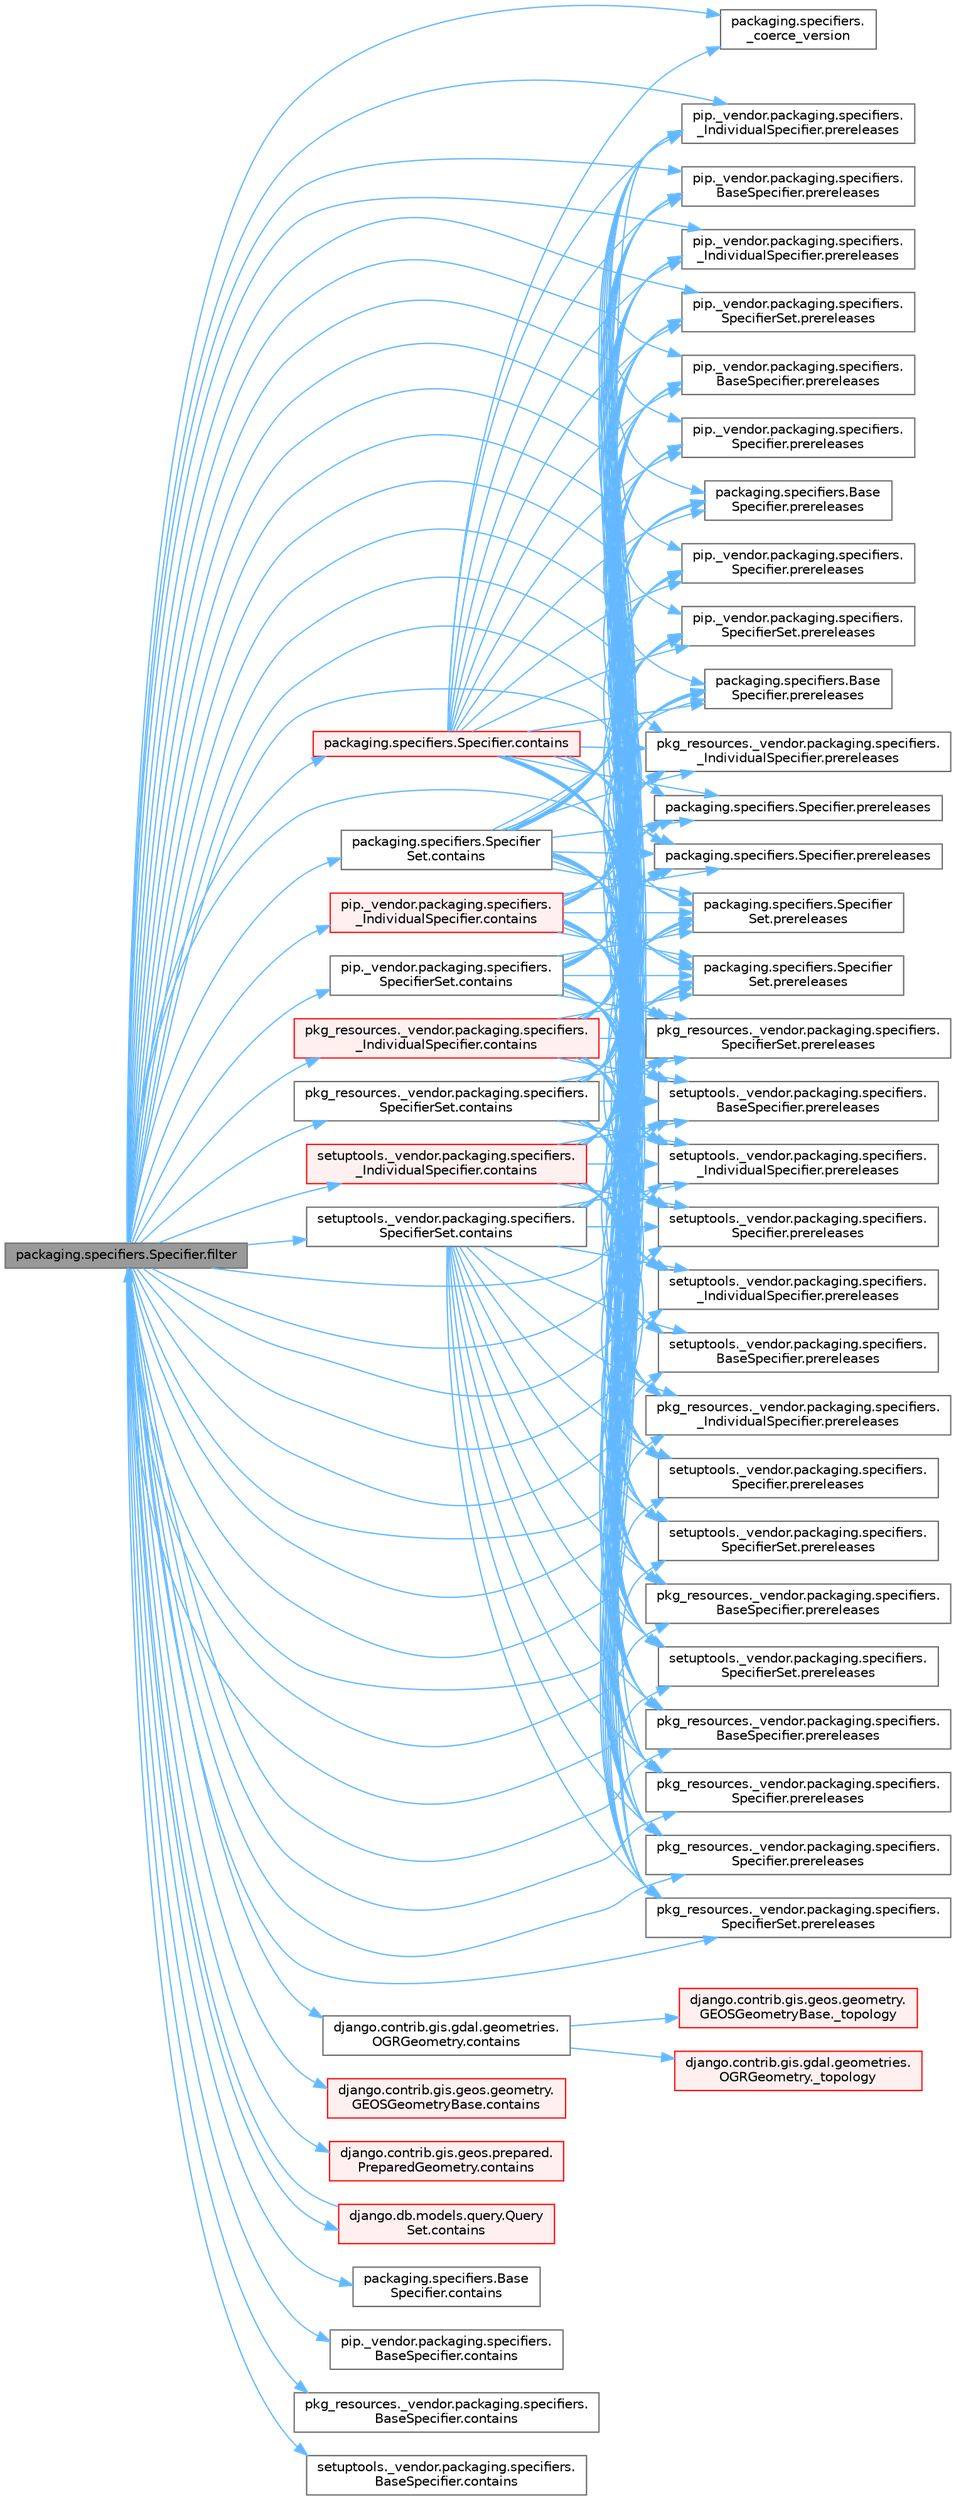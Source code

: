 digraph "packaging.specifiers.Specifier.filter"
{
 // LATEX_PDF_SIZE
  bgcolor="transparent";
  edge [fontname=Helvetica,fontsize=10,labelfontname=Helvetica,labelfontsize=10];
  node [fontname=Helvetica,fontsize=10,shape=box,height=0.2,width=0.4];
  rankdir="LR";
  Node1 [id="Node000001",label="packaging.specifiers.Specifier.filter",height=0.2,width=0.4,color="gray40", fillcolor="grey60", style="filled", fontcolor="black",tooltip=" "];
  Node1 -> Node2 [id="edge1_Node000001_Node000002",color="steelblue1",style="solid",tooltip=" "];
  Node2 [id="Node000002",label="packaging.specifiers.\l_coerce_version",height=0.2,width=0.4,color="grey40", fillcolor="white", style="filled",URL="$namespacepackaging_1_1specifiers.html#a075a73fc9deabd0af51612073a3a44bf",tooltip=" "];
  Node1 -> Node3 [id="edge2_Node000001_Node000003",color="steelblue1",style="solid",tooltip=" "];
  Node3 [id="Node000003",label="django.contrib.gis.gdal.geometries.\lOGRGeometry.contains",height=0.2,width=0.4,color="grey40", fillcolor="white", style="filled",URL="$classdjango_1_1contrib_1_1gis_1_1gdal_1_1geometries_1_1_o_g_r_geometry.html#ac4763e72bc3be798ebe272edf5a2111b",tooltip=" "];
  Node3 -> Node4 [id="edge3_Node000003_Node000004",color="steelblue1",style="solid",tooltip=" "];
  Node4 [id="Node000004",label="django.contrib.gis.gdal.geometries.\lOGRGeometry._topology",height=0.2,width=0.4,color="red", fillcolor="#FFF0F0", style="filled",URL="$classdjango_1_1contrib_1_1gis_1_1gdal_1_1geometries_1_1_o_g_r_geometry.html#a73b65e92515e0cca020cca3dac2ad833",tooltip=" "];
  Node3 -> Node8 [id="edge4_Node000003_Node000008",color="steelblue1",style="solid",tooltip=" "];
  Node8 [id="Node000008",label="django.contrib.gis.geos.geometry.\lGEOSGeometryBase._topology",height=0.2,width=0.4,color="red", fillcolor="#FFF0F0", style="filled",URL="$classdjango_1_1contrib_1_1gis_1_1geos_1_1geometry_1_1_g_e_o_s_geometry_base.html#a57f10e6abc75e8c1a9b857a57c4cca2e",tooltip=" "];
  Node1 -> Node46 [id="edge5_Node000001_Node000046",color="steelblue1",style="solid",tooltip=" "];
  Node46 [id="Node000046",label="django.contrib.gis.geos.geometry.\lGEOSGeometryBase.contains",height=0.2,width=0.4,color="red", fillcolor="#FFF0F0", style="filled",URL="$classdjango_1_1contrib_1_1gis_1_1geos_1_1geometry_1_1_g_e_o_s_geometry_base.html#aa48e06e3c91d6a3a79f41bed318f5e43",tooltip=" "];
  Node1 -> Node47 [id="edge6_Node000001_Node000047",color="steelblue1",style="solid",tooltip=" "];
  Node47 [id="Node000047",label="django.contrib.gis.geos.prepared.\lPreparedGeometry.contains",height=0.2,width=0.4,color="red", fillcolor="#FFF0F0", style="filled",URL="$classdjango_1_1contrib_1_1gis_1_1geos_1_1prepared_1_1_prepared_geometry.html#ad52b1f28039e181521f25d338fa79be9",tooltip=" "];
  Node1 -> Node48 [id="edge7_Node000001_Node000048",color="steelblue1",style="solid",tooltip=" "];
  Node48 [id="Node000048",label="django.db.models.query.Query\lSet.contains",height=0.2,width=0.4,color="red", fillcolor="#FFF0F0", style="filled",URL="$classdjango_1_1db_1_1models_1_1query_1_1_query_set.html#a242e569a4bce6723adc3e71fdc69b70f",tooltip=" "];
  Node48 -> Node1 [id="edge8_Node000048_Node000001",color="steelblue1",style="solid",tooltip=" "];
  Node1 -> Node111 [id="edge9_Node000001_Node000111",color="steelblue1",style="solid",tooltip=" "];
  Node111 [id="Node000111",label="packaging.specifiers.Base\lSpecifier.contains",height=0.2,width=0.4,color="grey40", fillcolor="white", style="filled",URL="$classpackaging_1_1specifiers_1_1_base_specifier.html#a25e4441395aaa5f2bd19da46590dddc0",tooltip=" "];
  Node1 -> Node112 [id="edge10_Node000001_Node000112",color="steelblue1",style="solid",tooltip=" "];
  Node112 [id="Node000112",label="packaging.specifiers.Specifier.contains",height=0.2,width=0.4,color="red", fillcolor="#FFF0F0", style="filled",URL="$classpackaging_1_1specifiers_1_1_specifier.html#a782f94ca4b4d15bd461fd4c7a1c64ea1",tooltip=" "];
  Node112 -> Node2 [id="edge11_Node000112_Node000002",color="steelblue1",style="solid",tooltip=" "];
  Node112 -> Node72 [id="edge12_Node000112_Node000072",color="steelblue1",style="solid",tooltip=" "];
  Node72 [id="Node000072",label="packaging.specifiers.Base\lSpecifier.prereleases",height=0.2,width=0.4,color="grey40", fillcolor="white", style="filled",URL="$classpackaging_1_1specifiers_1_1_base_specifier.html#a2bb17657c78b772dd642c2903b606dc6",tooltip=" "];
  Node112 -> Node73 [id="edge13_Node000112_Node000073",color="steelblue1",style="solid",tooltip=" "];
  Node73 [id="Node000073",label="packaging.specifiers.Base\lSpecifier.prereleases",height=0.2,width=0.4,color="grey40", fillcolor="white", style="filled",URL="$classpackaging_1_1specifiers_1_1_base_specifier.html#a5f79050efb7bf02ec4bfdb9dfb2f28df",tooltip=" "];
  Node112 -> Node74 [id="edge14_Node000112_Node000074",color="steelblue1",style="solid",tooltip=" "];
  Node74 [id="Node000074",label="packaging.specifiers.Specifier.prereleases",height=0.2,width=0.4,color="grey40", fillcolor="white", style="filled",URL="$classpackaging_1_1specifiers_1_1_specifier.html#a625cd26db4cb3b3e1f96fa670caddc58",tooltip=" "];
  Node112 -> Node75 [id="edge15_Node000112_Node000075",color="steelblue1",style="solid",tooltip=" "];
  Node75 [id="Node000075",label="packaging.specifiers.Specifier.prereleases",height=0.2,width=0.4,color="grey40", fillcolor="white", style="filled",URL="$classpackaging_1_1specifiers_1_1_specifier.html#a73ba2e394b037fff470b7d1470873cf0",tooltip=" "];
  Node112 -> Node76 [id="edge16_Node000112_Node000076",color="steelblue1",style="solid",tooltip=" "];
  Node76 [id="Node000076",label="packaging.specifiers.Specifier\lSet.prereleases",height=0.2,width=0.4,color="grey40", fillcolor="white", style="filled",URL="$classpackaging_1_1specifiers_1_1_specifier_set.html#aa366286e4e8844cbb8736a5689df4a6e",tooltip=" "];
  Node112 -> Node77 [id="edge17_Node000112_Node000077",color="steelblue1",style="solid",tooltip=" "];
  Node77 [id="Node000077",label="packaging.specifiers.Specifier\lSet.prereleases",height=0.2,width=0.4,color="grey40", fillcolor="white", style="filled",URL="$classpackaging_1_1specifiers_1_1_specifier_set.html#a30d9e7a8dd828ac7ebe68d57989c48e2",tooltip=" "];
  Node112 -> Node78 [id="edge18_Node000112_Node000078",color="steelblue1",style="solid",tooltip=" "];
  Node78 [id="Node000078",label="pip._vendor.packaging.specifiers.\l_IndividualSpecifier.prereleases",height=0.2,width=0.4,color="grey40", fillcolor="white", style="filled",URL="$classpip_1_1__vendor_1_1packaging_1_1specifiers_1_1___individual_specifier.html#a02f98fd977fd4f1377e6b2ee994089e3",tooltip=" "];
  Node112 -> Node79 [id="edge19_Node000112_Node000079",color="steelblue1",style="solid",tooltip=" "];
  Node79 [id="Node000079",label="pip._vendor.packaging.specifiers.\l_IndividualSpecifier.prereleases",height=0.2,width=0.4,color="grey40", fillcolor="white", style="filled",URL="$classpip_1_1__vendor_1_1packaging_1_1specifiers_1_1___individual_specifier.html#ae1d1aec89ca9c3b66ca29929cb23ed3c",tooltip=" "];
  Node112 -> Node80 [id="edge20_Node000112_Node000080",color="steelblue1",style="solid",tooltip=" "];
  Node80 [id="Node000080",label="pip._vendor.packaging.specifiers.\lBaseSpecifier.prereleases",height=0.2,width=0.4,color="grey40", fillcolor="white", style="filled",URL="$classpip_1_1__vendor_1_1packaging_1_1specifiers_1_1_base_specifier.html#ae94d39b0a70f5f12abe82084114e9573",tooltip=" "];
  Node112 -> Node81 [id="edge21_Node000112_Node000081",color="steelblue1",style="solid",tooltip=" "];
  Node81 [id="Node000081",label="pip._vendor.packaging.specifiers.\lBaseSpecifier.prereleases",height=0.2,width=0.4,color="grey40", fillcolor="white", style="filled",URL="$classpip_1_1__vendor_1_1packaging_1_1specifiers_1_1_base_specifier.html#a1084465e197f827302ba602798a51465",tooltip=" "];
  Node112 -> Node82 [id="edge22_Node000112_Node000082",color="steelblue1",style="solid",tooltip=" "];
  Node82 [id="Node000082",label="pip._vendor.packaging.specifiers.\lSpecifier.prereleases",height=0.2,width=0.4,color="grey40", fillcolor="white", style="filled",URL="$classpip_1_1__vendor_1_1packaging_1_1specifiers_1_1_specifier.html#a94896054c4deb1cf1ab028fb0a045848",tooltip=" "];
  Node112 -> Node83 [id="edge23_Node000112_Node000083",color="steelblue1",style="solid",tooltip=" "];
  Node83 [id="Node000083",label="pip._vendor.packaging.specifiers.\lSpecifier.prereleases",height=0.2,width=0.4,color="grey40", fillcolor="white", style="filled",URL="$classpip_1_1__vendor_1_1packaging_1_1specifiers_1_1_specifier.html#af1e606eb11b7321f394795929cf34085",tooltip=" "];
  Node112 -> Node84 [id="edge24_Node000112_Node000084",color="steelblue1",style="solid",tooltip=" "];
  Node84 [id="Node000084",label="pip._vendor.packaging.specifiers.\lSpecifierSet.prereleases",height=0.2,width=0.4,color="grey40", fillcolor="white", style="filled",URL="$classpip_1_1__vendor_1_1packaging_1_1specifiers_1_1_specifier_set.html#ae4a1472b3129d511b694174f2de0209e",tooltip=" "];
  Node112 -> Node85 [id="edge25_Node000112_Node000085",color="steelblue1",style="solid",tooltip=" "];
  Node85 [id="Node000085",label="pip._vendor.packaging.specifiers.\lSpecifierSet.prereleases",height=0.2,width=0.4,color="grey40", fillcolor="white", style="filled",URL="$classpip_1_1__vendor_1_1packaging_1_1specifiers_1_1_specifier_set.html#a8a41e8833979704334567197f2ea3106",tooltip=" "];
  Node112 -> Node86 [id="edge26_Node000112_Node000086",color="steelblue1",style="solid",tooltip=" "];
  Node86 [id="Node000086",label="pkg_resources._vendor.packaging.specifiers.\l_IndividualSpecifier.prereleases",height=0.2,width=0.4,color="grey40", fillcolor="white", style="filled",URL="$classpkg__resources_1_1__vendor_1_1packaging_1_1specifiers_1_1___individual_specifier.html#a6d5449d41cd06b2a6c448cc0f81c34ba",tooltip=" "];
  Node112 -> Node87 [id="edge27_Node000112_Node000087",color="steelblue1",style="solid",tooltip=" "];
  Node87 [id="Node000087",label="pkg_resources._vendor.packaging.specifiers.\l_IndividualSpecifier.prereleases",height=0.2,width=0.4,color="grey40", fillcolor="white", style="filled",URL="$classpkg__resources_1_1__vendor_1_1packaging_1_1specifiers_1_1___individual_specifier.html#a43d3f356aaa8d0b621529e2eaba388e0",tooltip=" "];
  Node112 -> Node88 [id="edge28_Node000112_Node000088",color="steelblue1",style="solid",tooltip=" "];
  Node88 [id="Node000088",label="pkg_resources._vendor.packaging.specifiers.\lBaseSpecifier.prereleases",height=0.2,width=0.4,color="grey40", fillcolor="white", style="filled",URL="$classpkg__resources_1_1__vendor_1_1packaging_1_1specifiers_1_1_base_specifier.html#a7149e4846e4747aec582185cce0feb83",tooltip=" "];
  Node112 -> Node89 [id="edge29_Node000112_Node000089",color="steelblue1",style="solid",tooltip=" "];
  Node89 [id="Node000089",label="pkg_resources._vendor.packaging.specifiers.\lBaseSpecifier.prereleases",height=0.2,width=0.4,color="grey40", fillcolor="white", style="filled",URL="$classpkg__resources_1_1__vendor_1_1packaging_1_1specifiers_1_1_base_specifier.html#a58a1a30133f0a6e549ee98123bb62fae",tooltip=" "];
  Node112 -> Node90 [id="edge30_Node000112_Node000090",color="steelblue1",style="solid",tooltip=" "];
  Node90 [id="Node000090",label="pkg_resources._vendor.packaging.specifiers.\lSpecifier.prereleases",height=0.2,width=0.4,color="grey40", fillcolor="white", style="filled",URL="$classpkg__resources_1_1__vendor_1_1packaging_1_1specifiers_1_1_specifier.html#a3959348c3f978f55949ff063ec4785ff",tooltip=" "];
  Node112 -> Node91 [id="edge31_Node000112_Node000091",color="steelblue1",style="solid",tooltip=" "];
  Node91 [id="Node000091",label="pkg_resources._vendor.packaging.specifiers.\lSpecifier.prereleases",height=0.2,width=0.4,color="grey40", fillcolor="white", style="filled",URL="$classpkg__resources_1_1__vendor_1_1packaging_1_1specifiers_1_1_specifier.html#afdd0df2c3031417366123ca392654770",tooltip=" "];
  Node112 -> Node92 [id="edge32_Node000112_Node000092",color="steelblue1",style="solid",tooltip=" "];
  Node92 [id="Node000092",label="pkg_resources._vendor.packaging.specifiers.\lSpecifierSet.prereleases",height=0.2,width=0.4,color="grey40", fillcolor="white", style="filled",URL="$classpkg__resources_1_1__vendor_1_1packaging_1_1specifiers_1_1_specifier_set.html#ae69a4194df48c3d8b3141d8a7824a3d6",tooltip=" "];
  Node112 -> Node93 [id="edge33_Node000112_Node000093",color="steelblue1",style="solid",tooltip=" "];
  Node93 [id="Node000093",label="pkg_resources._vendor.packaging.specifiers.\lSpecifierSet.prereleases",height=0.2,width=0.4,color="grey40", fillcolor="white", style="filled",URL="$classpkg__resources_1_1__vendor_1_1packaging_1_1specifiers_1_1_specifier_set.html#a7717f5c992aee6bc7674addb6242adbb",tooltip=" "];
  Node112 -> Node94 [id="edge34_Node000112_Node000094",color="steelblue1",style="solid",tooltip=" "];
  Node94 [id="Node000094",label="setuptools._vendor.packaging.specifiers.\l_IndividualSpecifier.prereleases",height=0.2,width=0.4,color="grey40", fillcolor="white", style="filled",URL="$classsetuptools_1_1__vendor_1_1packaging_1_1specifiers_1_1___individual_specifier.html#ab737274031482a7abdc950dff6715364",tooltip=" "];
  Node112 -> Node95 [id="edge35_Node000112_Node000095",color="steelblue1",style="solid",tooltip=" "];
  Node95 [id="Node000095",label="setuptools._vendor.packaging.specifiers.\l_IndividualSpecifier.prereleases",height=0.2,width=0.4,color="grey40", fillcolor="white", style="filled",URL="$classsetuptools_1_1__vendor_1_1packaging_1_1specifiers_1_1___individual_specifier.html#ab839920e83bc9700f7278d79f5439a36",tooltip=" "];
  Node112 -> Node96 [id="edge36_Node000112_Node000096",color="steelblue1",style="solid",tooltip=" "];
  Node96 [id="Node000096",label="setuptools._vendor.packaging.specifiers.\lBaseSpecifier.prereleases",height=0.2,width=0.4,color="grey40", fillcolor="white", style="filled",URL="$classsetuptools_1_1__vendor_1_1packaging_1_1specifiers_1_1_base_specifier.html#aa5dd973d5465f9e24c2ed5af86307ec8",tooltip=" "];
  Node112 -> Node97 [id="edge37_Node000112_Node000097",color="steelblue1",style="solid",tooltip=" "];
  Node97 [id="Node000097",label="setuptools._vendor.packaging.specifiers.\lBaseSpecifier.prereleases",height=0.2,width=0.4,color="grey40", fillcolor="white", style="filled",URL="$classsetuptools_1_1__vendor_1_1packaging_1_1specifiers_1_1_base_specifier.html#a29660b1727cfd2ea2a6f366ba7fa69d5",tooltip=" "];
  Node112 -> Node98 [id="edge38_Node000112_Node000098",color="steelblue1",style="solid",tooltip=" "];
  Node98 [id="Node000098",label="setuptools._vendor.packaging.specifiers.\lSpecifier.prereleases",height=0.2,width=0.4,color="grey40", fillcolor="white", style="filled",URL="$classsetuptools_1_1__vendor_1_1packaging_1_1specifiers_1_1_specifier.html#aa9fc7723842ed69b71bca58f15da04c2",tooltip=" "];
  Node112 -> Node99 [id="edge39_Node000112_Node000099",color="steelblue1",style="solid",tooltip=" "];
  Node99 [id="Node000099",label="setuptools._vendor.packaging.specifiers.\lSpecifier.prereleases",height=0.2,width=0.4,color="grey40", fillcolor="white", style="filled",URL="$classsetuptools_1_1__vendor_1_1packaging_1_1specifiers_1_1_specifier.html#af72ff78dd9499fff54679dc8d55683a5",tooltip=" "];
  Node112 -> Node100 [id="edge40_Node000112_Node000100",color="steelblue1",style="solid",tooltip=" "];
  Node100 [id="Node000100",label="setuptools._vendor.packaging.specifiers.\lSpecifierSet.prereleases",height=0.2,width=0.4,color="grey40", fillcolor="white", style="filled",URL="$classsetuptools_1_1__vendor_1_1packaging_1_1specifiers_1_1_specifier_set.html#a90bdc1267a3c48ec434a6bfb4b66835f",tooltip=" "];
  Node112 -> Node101 [id="edge41_Node000112_Node000101",color="steelblue1",style="solid",tooltip=" "];
  Node101 [id="Node000101",label="setuptools._vendor.packaging.specifiers.\lSpecifierSet.prereleases",height=0.2,width=0.4,color="grey40", fillcolor="white", style="filled",URL="$classsetuptools_1_1__vendor_1_1packaging_1_1specifiers_1_1_specifier_set.html#a51dda3cddd98170e8b892433daea688b",tooltip=" "];
  Node1 -> Node121 [id="edge42_Node000001_Node000121",color="steelblue1",style="solid",tooltip=" "];
  Node121 [id="Node000121",label="packaging.specifiers.Specifier\lSet.contains",height=0.2,width=0.4,color="grey40", fillcolor="white", style="filled",URL="$classpackaging_1_1specifiers_1_1_specifier_set.html#ada64d1b5bfa107e43857d5504e92b233",tooltip=" "];
  Node121 -> Node72 [id="edge43_Node000121_Node000072",color="steelblue1",style="solid",tooltip=" "];
  Node121 -> Node73 [id="edge44_Node000121_Node000073",color="steelblue1",style="solid",tooltip=" "];
  Node121 -> Node74 [id="edge45_Node000121_Node000074",color="steelblue1",style="solid",tooltip=" "];
  Node121 -> Node75 [id="edge46_Node000121_Node000075",color="steelblue1",style="solid",tooltip=" "];
  Node121 -> Node76 [id="edge47_Node000121_Node000076",color="steelblue1",style="solid",tooltip=" "];
  Node121 -> Node77 [id="edge48_Node000121_Node000077",color="steelblue1",style="solid",tooltip=" "];
  Node121 -> Node78 [id="edge49_Node000121_Node000078",color="steelblue1",style="solid",tooltip=" "];
  Node121 -> Node79 [id="edge50_Node000121_Node000079",color="steelblue1",style="solid",tooltip=" "];
  Node121 -> Node80 [id="edge51_Node000121_Node000080",color="steelblue1",style="solid",tooltip=" "];
  Node121 -> Node81 [id="edge52_Node000121_Node000081",color="steelblue1",style="solid",tooltip=" "];
  Node121 -> Node82 [id="edge53_Node000121_Node000082",color="steelblue1",style="solid",tooltip=" "];
  Node121 -> Node83 [id="edge54_Node000121_Node000083",color="steelblue1",style="solid",tooltip=" "];
  Node121 -> Node84 [id="edge55_Node000121_Node000084",color="steelblue1",style="solid",tooltip=" "];
  Node121 -> Node85 [id="edge56_Node000121_Node000085",color="steelblue1",style="solid",tooltip=" "];
  Node121 -> Node86 [id="edge57_Node000121_Node000086",color="steelblue1",style="solid",tooltip=" "];
  Node121 -> Node87 [id="edge58_Node000121_Node000087",color="steelblue1",style="solid",tooltip=" "];
  Node121 -> Node88 [id="edge59_Node000121_Node000088",color="steelblue1",style="solid",tooltip=" "];
  Node121 -> Node89 [id="edge60_Node000121_Node000089",color="steelblue1",style="solid",tooltip=" "];
  Node121 -> Node90 [id="edge61_Node000121_Node000090",color="steelblue1",style="solid",tooltip=" "];
  Node121 -> Node91 [id="edge62_Node000121_Node000091",color="steelblue1",style="solid",tooltip=" "];
  Node121 -> Node92 [id="edge63_Node000121_Node000092",color="steelblue1",style="solid",tooltip=" "];
  Node121 -> Node93 [id="edge64_Node000121_Node000093",color="steelblue1",style="solid",tooltip=" "];
  Node121 -> Node94 [id="edge65_Node000121_Node000094",color="steelblue1",style="solid",tooltip=" "];
  Node121 -> Node95 [id="edge66_Node000121_Node000095",color="steelblue1",style="solid",tooltip=" "];
  Node121 -> Node96 [id="edge67_Node000121_Node000096",color="steelblue1",style="solid",tooltip=" "];
  Node121 -> Node97 [id="edge68_Node000121_Node000097",color="steelblue1",style="solid",tooltip=" "];
  Node121 -> Node98 [id="edge69_Node000121_Node000098",color="steelblue1",style="solid",tooltip=" "];
  Node121 -> Node99 [id="edge70_Node000121_Node000099",color="steelblue1",style="solid",tooltip=" "];
  Node121 -> Node100 [id="edge71_Node000121_Node000100",color="steelblue1",style="solid",tooltip=" "];
  Node121 -> Node101 [id="edge72_Node000121_Node000101",color="steelblue1",style="solid",tooltip=" "];
  Node1 -> Node122 [id="edge73_Node000001_Node000122",color="steelblue1",style="solid",tooltip=" "];
  Node122 [id="Node000122",label="pip._vendor.packaging.specifiers.\l_IndividualSpecifier.contains",height=0.2,width=0.4,color="red", fillcolor="#FFF0F0", style="filled",URL="$classpip_1_1__vendor_1_1packaging_1_1specifiers_1_1___individual_specifier.html#a0225ec2329bc258c9ff7d62a4ad6dde5",tooltip=" "];
  Node122 -> Node72 [id="edge74_Node000122_Node000072",color="steelblue1",style="solid",tooltip=" "];
  Node122 -> Node73 [id="edge75_Node000122_Node000073",color="steelblue1",style="solid",tooltip=" "];
  Node122 -> Node74 [id="edge76_Node000122_Node000074",color="steelblue1",style="solid",tooltip=" "];
  Node122 -> Node75 [id="edge77_Node000122_Node000075",color="steelblue1",style="solid",tooltip=" "];
  Node122 -> Node76 [id="edge78_Node000122_Node000076",color="steelblue1",style="solid",tooltip=" "];
  Node122 -> Node77 [id="edge79_Node000122_Node000077",color="steelblue1",style="solid",tooltip=" "];
  Node122 -> Node78 [id="edge80_Node000122_Node000078",color="steelblue1",style="solid",tooltip=" "];
  Node122 -> Node79 [id="edge81_Node000122_Node000079",color="steelblue1",style="solid",tooltip=" "];
  Node122 -> Node80 [id="edge82_Node000122_Node000080",color="steelblue1",style="solid",tooltip=" "];
  Node122 -> Node81 [id="edge83_Node000122_Node000081",color="steelblue1",style="solid",tooltip=" "];
  Node122 -> Node82 [id="edge84_Node000122_Node000082",color="steelblue1",style="solid",tooltip=" "];
  Node122 -> Node83 [id="edge85_Node000122_Node000083",color="steelblue1",style="solid",tooltip=" "];
  Node122 -> Node84 [id="edge86_Node000122_Node000084",color="steelblue1",style="solid",tooltip=" "];
  Node122 -> Node85 [id="edge87_Node000122_Node000085",color="steelblue1",style="solid",tooltip=" "];
  Node122 -> Node86 [id="edge88_Node000122_Node000086",color="steelblue1",style="solid",tooltip=" "];
  Node122 -> Node87 [id="edge89_Node000122_Node000087",color="steelblue1",style="solid",tooltip=" "];
  Node122 -> Node88 [id="edge90_Node000122_Node000088",color="steelblue1",style="solid",tooltip=" "];
  Node122 -> Node89 [id="edge91_Node000122_Node000089",color="steelblue1",style="solid",tooltip=" "];
  Node122 -> Node90 [id="edge92_Node000122_Node000090",color="steelblue1",style="solid",tooltip=" "];
  Node122 -> Node91 [id="edge93_Node000122_Node000091",color="steelblue1",style="solid",tooltip=" "];
  Node122 -> Node92 [id="edge94_Node000122_Node000092",color="steelblue1",style="solid",tooltip=" "];
  Node122 -> Node93 [id="edge95_Node000122_Node000093",color="steelblue1",style="solid",tooltip=" "];
  Node122 -> Node94 [id="edge96_Node000122_Node000094",color="steelblue1",style="solid",tooltip=" "];
  Node122 -> Node95 [id="edge97_Node000122_Node000095",color="steelblue1",style="solid",tooltip=" "];
  Node122 -> Node96 [id="edge98_Node000122_Node000096",color="steelblue1",style="solid",tooltip=" "];
  Node122 -> Node97 [id="edge99_Node000122_Node000097",color="steelblue1",style="solid",tooltip=" "];
  Node122 -> Node98 [id="edge100_Node000122_Node000098",color="steelblue1",style="solid",tooltip=" "];
  Node122 -> Node99 [id="edge101_Node000122_Node000099",color="steelblue1",style="solid",tooltip=" "];
  Node122 -> Node100 [id="edge102_Node000122_Node000100",color="steelblue1",style="solid",tooltip=" "];
  Node122 -> Node101 [id="edge103_Node000122_Node000101",color="steelblue1",style="solid",tooltip=" "];
  Node1 -> Node123 [id="edge104_Node000001_Node000123",color="steelblue1",style="solid",tooltip=" "];
  Node123 [id="Node000123",label="pip._vendor.packaging.specifiers.\lBaseSpecifier.contains",height=0.2,width=0.4,color="grey40", fillcolor="white", style="filled",URL="$classpip_1_1__vendor_1_1packaging_1_1specifiers_1_1_base_specifier.html#a1af3d8278a56af108c1b23f4f4dd7776",tooltip=" "];
  Node1 -> Node124 [id="edge105_Node000001_Node000124",color="steelblue1",style="solid",tooltip=" "];
  Node124 [id="Node000124",label="pip._vendor.packaging.specifiers.\lSpecifierSet.contains",height=0.2,width=0.4,color="grey40", fillcolor="white", style="filled",URL="$classpip_1_1__vendor_1_1packaging_1_1specifiers_1_1_specifier_set.html#a4c6c2f9778aaca8bc7eb77e5fa358a47",tooltip=" "];
  Node124 -> Node72 [id="edge106_Node000124_Node000072",color="steelblue1",style="solid",tooltip=" "];
  Node124 -> Node73 [id="edge107_Node000124_Node000073",color="steelblue1",style="solid",tooltip=" "];
  Node124 -> Node74 [id="edge108_Node000124_Node000074",color="steelblue1",style="solid",tooltip=" "];
  Node124 -> Node75 [id="edge109_Node000124_Node000075",color="steelblue1",style="solid",tooltip=" "];
  Node124 -> Node76 [id="edge110_Node000124_Node000076",color="steelblue1",style="solid",tooltip=" "];
  Node124 -> Node77 [id="edge111_Node000124_Node000077",color="steelblue1",style="solid",tooltip=" "];
  Node124 -> Node78 [id="edge112_Node000124_Node000078",color="steelblue1",style="solid",tooltip=" "];
  Node124 -> Node79 [id="edge113_Node000124_Node000079",color="steelblue1",style="solid",tooltip=" "];
  Node124 -> Node80 [id="edge114_Node000124_Node000080",color="steelblue1",style="solid",tooltip=" "];
  Node124 -> Node81 [id="edge115_Node000124_Node000081",color="steelblue1",style="solid",tooltip=" "];
  Node124 -> Node82 [id="edge116_Node000124_Node000082",color="steelblue1",style="solid",tooltip=" "];
  Node124 -> Node83 [id="edge117_Node000124_Node000083",color="steelblue1",style="solid",tooltip=" "];
  Node124 -> Node84 [id="edge118_Node000124_Node000084",color="steelblue1",style="solid",tooltip=" "];
  Node124 -> Node85 [id="edge119_Node000124_Node000085",color="steelblue1",style="solid",tooltip=" "];
  Node124 -> Node86 [id="edge120_Node000124_Node000086",color="steelblue1",style="solid",tooltip=" "];
  Node124 -> Node87 [id="edge121_Node000124_Node000087",color="steelblue1",style="solid",tooltip=" "];
  Node124 -> Node88 [id="edge122_Node000124_Node000088",color="steelblue1",style="solid",tooltip=" "];
  Node124 -> Node89 [id="edge123_Node000124_Node000089",color="steelblue1",style="solid",tooltip=" "];
  Node124 -> Node90 [id="edge124_Node000124_Node000090",color="steelblue1",style="solid",tooltip=" "];
  Node124 -> Node91 [id="edge125_Node000124_Node000091",color="steelblue1",style="solid",tooltip=" "];
  Node124 -> Node92 [id="edge126_Node000124_Node000092",color="steelblue1",style="solid",tooltip=" "];
  Node124 -> Node93 [id="edge127_Node000124_Node000093",color="steelblue1",style="solid",tooltip=" "];
  Node124 -> Node94 [id="edge128_Node000124_Node000094",color="steelblue1",style="solid",tooltip=" "];
  Node124 -> Node95 [id="edge129_Node000124_Node000095",color="steelblue1",style="solid",tooltip=" "];
  Node124 -> Node96 [id="edge130_Node000124_Node000096",color="steelblue1",style="solid",tooltip=" "];
  Node124 -> Node97 [id="edge131_Node000124_Node000097",color="steelblue1",style="solid",tooltip=" "];
  Node124 -> Node98 [id="edge132_Node000124_Node000098",color="steelblue1",style="solid",tooltip=" "];
  Node124 -> Node99 [id="edge133_Node000124_Node000099",color="steelblue1",style="solid",tooltip=" "];
  Node124 -> Node100 [id="edge134_Node000124_Node000100",color="steelblue1",style="solid",tooltip=" "];
  Node124 -> Node101 [id="edge135_Node000124_Node000101",color="steelblue1",style="solid",tooltip=" "];
  Node1 -> Node125 [id="edge136_Node000001_Node000125",color="steelblue1",style="solid",tooltip=" "];
  Node125 [id="Node000125",label="pkg_resources._vendor.packaging.specifiers.\l_IndividualSpecifier.contains",height=0.2,width=0.4,color="red", fillcolor="#FFF0F0", style="filled",URL="$classpkg__resources_1_1__vendor_1_1packaging_1_1specifiers_1_1___individual_specifier.html#ad490fa0c3edddc0b101c1f2a13af7644",tooltip=" "];
  Node125 -> Node72 [id="edge137_Node000125_Node000072",color="steelblue1",style="solid",tooltip=" "];
  Node125 -> Node73 [id="edge138_Node000125_Node000073",color="steelblue1",style="solid",tooltip=" "];
  Node125 -> Node74 [id="edge139_Node000125_Node000074",color="steelblue1",style="solid",tooltip=" "];
  Node125 -> Node75 [id="edge140_Node000125_Node000075",color="steelblue1",style="solid",tooltip=" "];
  Node125 -> Node76 [id="edge141_Node000125_Node000076",color="steelblue1",style="solid",tooltip=" "];
  Node125 -> Node77 [id="edge142_Node000125_Node000077",color="steelblue1",style="solid",tooltip=" "];
  Node125 -> Node78 [id="edge143_Node000125_Node000078",color="steelblue1",style="solid",tooltip=" "];
  Node125 -> Node79 [id="edge144_Node000125_Node000079",color="steelblue1",style="solid",tooltip=" "];
  Node125 -> Node80 [id="edge145_Node000125_Node000080",color="steelblue1",style="solid",tooltip=" "];
  Node125 -> Node81 [id="edge146_Node000125_Node000081",color="steelblue1",style="solid",tooltip=" "];
  Node125 -> Node82 [id="edge147_Node000125_Node000082",color="steelblue1",style="solid",tooltip=" "];
  Node125 -> Node83 [id="edge148_Node000125_Node000083",color="steelblue1",style="solid",tooltip=" "];
  Node125 -> Node84 [id="edge149_Node000125_Node000084",color="steelblue1",style="solid",tooltip=" "];
  Node125 -> Node85 [id="edge150_Node000125_Node000085",color="steelblue1",style="solid",tooltip=" "];
  Node125 -> Node86 [id="edge151_Node000125_Node000086",color="steelblue1",style="solid",tooltip=" "];
  Node125 -> Node87 [id="edge152_Node000125_Node000087",color="steelblue1",style="solid",tooltip=" "];
  Node125 -> Node88 [id="edge153_Node000125_Node000088",color="steelblue1",style="solid",tooltip=" "];
  Node125 -> Node89 [id="edge154_Node000125_Node000089",color="steelblue1",style="solid",tooltip=" "];
  Node125 -> Node90 [id="edge155_Node000125_Node000090",color="steelblue1",style="solid",tooltip=" "];
  Node125 -> Node91 [id="edge156_Node000125_Node000091",color="steelblue1",style="solid",tooltip=" "];
  Node125 -> Node92 [id="edge157_Node000125_Node000092",color="steelblue1",style="solid",tooltip=" "];
  Node125 -> Node93 [id="edge158_Node000125_Node000093",color="steelblue1",style="solid",tooltip=" "];
  Node125 -> Node94 [id="edge159_Node000125_Node000094",color="steelblue1",style="solid",tooltip=" "];
  Node125 -> Node95 [id="edge160_Node000125_Node000095",color="steelblue1",style="solid",tooltip=" "];
  Node125 -> Node96 [id="edge161_Node000125_Node000096",color="steelblue1",style="solid",tooltip=" "];
  Node125 -> Node97 [id="edge162_Node000125_Node000097",color="steelblue1",style="solid",tooltip=" "];
  Node125 -> Node98 [id="edge163_Node000125_Node000098",color="steelblue1",style="solid",tooltip=" "];
  Node125 -> Node99 [id="edge164_Node000125_Node000099",color="steelblue1",style="solid",tooltip=" "];
  Node125 -> Node100 [id="edge165_Node000125_Node000100",color="steelblue1",style="solid",tooltip=" "];
  Node125 -> Node101 [id="edge166_Node000125_Node000101",color="steelblue1",style="solid",tooltip=" "];
  Node1 -> Node126 [id="edge167_Node000001_Node000126",color="steelblue1",style="solid",tooltip=" "];
  Node126 [id="Node000126",label="pkg_resources._vendor.packaging.specifiers.\lBaseSpecifier.contains",height=0.2,width=0.4,color="grey40", fillcolor="white", style="filled",URL="$classpkg__resources_1_1__vendor_1_1packaging_1_1specifiers_1_1_base_specifier.html#a60a05af58d5bbfaeabc731124011c49b",tooltip=" "];
  Node1 -> Node127 [id="edge168_Node000001_Node000127",color="steelblue1",style="solid",tooltip=" "];
  Node127 [id="Node000127",label="pkg_resources._vendor.packaging.specifiers.\lSpecifierSet.contains",height=0.2,width=0.4,color="grey40", fillcolor="white", style="filled",URL="$classpkg__resources_1_1__vendor_1_1packaging_1_1specifiers_1_1_specifier_set.html#a5ea365d83f483f55a0b80c368a5ce5dd",tooltip=" "];
  Node127 -> Node72 [id="edge169_Node000127_Node000072",color="steelblue1",style="solid",tooltip=" "];
  Node127 -> Node73 [id="edge170_Node000127_Node000073",color="steelblue1",style="solid",tooltip=" "];
  Node127 -> Node74 [id="edge171_Node000127_Node000074",color="steelblue1",style="solid",tooltip=" "];
  Node127 -> Node75 [id="edge172_Node000127_Node000075",color="steelblue1",style="solid",tooltip=" "];
  Node127 -> Node76 [id="edge173_Node000127_Node000076",color="steelblue1",style="solid",tooltip=" "];
  Node127 -> Node77 [id="edge174_Node000127_Node000077",color="steelblue1",style="solid",tooltip=" "];
  Node127 -> Node78 [id="edge175_Node000127_Node000078",color="steelblue1",style="solid",tooltip=" "];
  Node127 -> Node79 [id="edge176_Node000127_Node000079",color="steelblue1",style="solid",tooltip=" "];
  Node127 -> Node80 [id="edge177_Node000127_Node000080",color="steelblue1",style="solid",tooltip=" "];
  Node127 -> Node81 [id="edge178_Node000127_Node000081",color="steelblue1",style="solid",tooltip=" "];
  Node127 -> Node82 [id="edge179_Node000127_Node000082",color="steelblue1",style="solid",tooltip=" "];
  Node127 -> Node83 [id="edge180_Node000127_Node000083",color="steelblue1",style="solid",tooltip=" "];
  Node127 -> Node84 [id="edge181_Node000127_Node000084",color="steelblue1",style="solid",tooltip=" "];
  Node127 -> Node85 [id="edge182_Node000127_Node000085",color="steelblue1",style="solid",tooltip=" "];
  Node127 -> Node86 [id="edge183_Node000127_Node000086",color="steelblue1",style="solid",tooltip=" "];
  Node127 -> Node87 [id="edge184_Node000127_Node000087",color="steelblue1",style="solid",tooltip=" "];
  Node127 -> Node88 [id="edge185_Node000127_Node000088",color="steelblue1",style="solid",tooltip=" "];
  Node127 -> Node89 [id="edge186_Node000127_Node000089",color="steelblue1",style="solid",tooltip=" "];
  Node127 -> Node90 [id="edge187_Node000127_Node000090",color="steelblue1",style="solid",tooltip=" "];
  Node127 -> Node91 [id="edge188_Node000127_Node000091",color="steelblue1",style="solid",tooltip=" "];
  Node127 -> Node92 [id="edge189_Node000127_Node000092",color="steelblue1",style="solid",tooltip=" "];
  Node127 -> Node93 [id="edge190_Node000127_Node000093",color="steelblue1",style="solid",tooltip=" "];
  Node127 -> Node94 [id="edge191_Node000127_Node000094",color="steelblue1",style="solid",tooltip=" "];
  Node127 -> Node95 [id="edge192_Node000127_Node000095",color="steelblue1",style="solid",tooltip=" "];
  Node127 -> Node96 [id="edge193_Node000127_Node000096",color="steelblue1",style="solid",tooltip=" "];
  Node127 -> Node97 [id="edge194_Node000127_Node000097",color="steelblue1",style="solid",tooltip=" "];
  Node127 -> Node98 [id="edge195_Node000127_Node000098",color="steelblue1",style="solid",tooltip=" "];
  Node127 -> Node99 [id="edge196_Node000127_Node000099",color="steelblue1",style="solid",tooltip=" "];
  Node127 -> Node100 [id="edge197_Node000127_Node000100",color="steelblue1",style="solid",tooltip=" "];
  Node127 -> Node101 [id="edge198_Node000127_Node000101",color="steelblue1",style="solid",tooltip=" "];
  Node1 -> Node128 [id="edge199_Node000001_Node000128",color="steelblue1",style="solid",tooltip=" "];
  Node128 [id="Node000128",label="setuptools._vendor.packaging.specifiers.\l_IndividualSpecifier.contains",height=0.2,width=0.4,color="red", fillcolor="#FFF0F0", style="filled",URL="$classsetuptools_1_1__vendor_1_1packaging_1_1specifiers_1_1___individual_specifier.html#aed6d984e133bfe928b2ee6e1315a1d00",tooltip=" "];
  Node128 -> Node72 [id="edge200_Node000128_Node000072",color="steelblue1",style="solid",tooltip=" "];
  Node128 -> Node73 [id="edge201_Node000128_Node000073",color="steelblue1",style="solid",tooltip=" "];
  Node128 -> Node74 [id="edge202_Node000128_Node000074",color="steelblue1",style="solid",tooltip=" "];
  Node128 -> Node75 [id="edge203_Node000128_Node000075",color="steelblue1",style="solid",tooltip=" "];
  Node128 -> Node76 [id="edge204_Node000128_Node000076",color="steelblue1",style="solid",tooltip=" "];
  Node128 -> Node77 [id="edge205_Node000128_Node000077",color="steelblue1",style="solid",tooltip=" "];
  Node128 -> Node78 [id="edge206_Node000128_Node000078",color="steelblue1",style="solid",tooltip=" "];
  Node128 -> Node79 [id="edge207_Node000128_Node000079",color="steelblue1",style="solid",tooltip=" "];
  Node128 -> Node80 [id="edge208_Node000128_Node000080",color="steelblue1",style="solid",tooltip=" "];
  Node128 -> Node81 [id="edge209_Node000128_Node000081",color="steelblue1",style="solid",tooltip=" "];
  Node128 -> Node82 [id="edge210_Node000128_Node000082",color="steelblue1",style="solid",tooltip=" "];
  Node128 -> Node83 [id="edge211_Node000128_Node000083",color="steelblue1",style="solid",tooltip=" "];
  Node128 -> Node84 [id="edge212_Node000128_Node000084",color="steelblue1",style="solid",tooltip=" "];
  Node128 -> Node85 [id="edge213_Node000128_Node000085",color="steelblue1",style="solid",tooltip=" "];
  Node128 -> Node86 [id="edge214_Node000128_Node000086",color="steelblue1",style="solid",tooltip=" "];
  Node128 -> Node87 [id="edge215_Node000128_Node000087",color="steelblue1",style="solid",tooltip=" "];
  Node128 -> Node88 [id="edge216_Node000128_Node000088",color="steelblue1",style="solid",tooltip=" "];
  Node128 -> Node89 [id="edge217_Node000128_Node000089",color="steelblue1",style="solid",tooltip=" "];
  Node128 -> Node90 [id="edge218_Node000128_Node000090",color="steelblue1",style="solid",tooltip=" "];
  Node128 -> Node91 [id="edge219_Node000128_Node000091",color="steelblue1",style="solid",tooltip=" "];
  Node128 -> Node92 [id="edge220_Node000128_Node000092",color="steelblue1",style="solid",tooltip=" "];
  Node128 -> Node93 [id="edge221_Node000128_Node000093",color="steelblue1",style="solid",tooltip=" "];
  Node128 -> Node94 [id="edge222_Node000128_Node000094",color="steelblue1",style="solid",tooltip=" "];
  Node128 -> Node95 [id="edge223_Node000128_Node000095",color="steelblue1",style="solid",tooltip=" "];
  Node128 -> Node96 [id="edge224_Node000128_Node000096",color="steelblue1",style="solid",tooltip=" "];
  Node128 -> Node97 [id="edge225_Node000128_Node000097",color="steelblue1",style="solid",tooltip=" "];
  Node128 -> Node98 [id="edge226_Node000128_Node000098",color="steelblue1",style="solid",tooltip=" "];
  Node128 -> Node99 [id="edge227_Node000128_Node000099",color="steelblue1",style="solid",tooltip=" "];
  Node128 -> Node100 [id="edge228_Node000128_Node000100",color="steelblue1",style="solid",tooltip=" "];
  Node128 -> Node101 [id="edge229_Node000128_Node000101",color="steelblue1",style="solid",tooltip=" "];
  Node1 -> Node129 [id="edge230_Node000001_Node000129",color="steelblue1",style="solid",tooltip=" "];
  Node129 [id="Node000129",label="setuptools._vendor.packaging.specifiers.\lBaseSpecifier.contains",height=0.2,width=0.4,color="grey40", fillcolor="white", style="filled",URL="$classsetuptools_1_1__vendor_1_1packaging_1_1specifiers_1_1_base_specifier.html#aa48d1112821833ceb1380ad5ae04e54a",tooltip=" "];
  Node1 -> Node130 [id="edge231_Node000001_Node000130",color="steelblue1",style="solid",tooltip=" "];
  Node130 [id="Node000130",label="setuptools._vendor.packaging.specifiers.\lSpecifierSet.contains",height=0.2,width=0.4,color="grey40", fillcolor="white", style="filled",URL="$classsetuptools_1_1__vendor_1_1packaging_1_1specifiers_1_1_specifier_set.html#a52cf5f16802c51a7865853000c0c6b35",tooltip=" "];
  Node130 -> Node72 [id="edge232_Node000130_Node000072",color="steelblue1",style="solid",tooltip=" "];
  Node130 -> Node73 [id="edge233_Node000130_Node000073",color="steelblue1",style="solid",tooltip=" "];
  Node130 -> Node74 [id="edge234_Node000130_Node000074",color="steelblue1",style="solid",tooltip=" "];
  Node130 -> Node75 [id="edge235_Node000130_Node000075",color="steelblue1",style="solid",tooltip=" "];
  Node130 -> Node76 [id="edge236_Node000130_Node000076",color="steelblue1",style="solid",tooltip=" "];
  Node130 -> Node77 [id="edge237_Node000130_Node000077",color="steelblue1",style="solid",tooltip=" "];
  Node130 -> Node78 [id="edge238_Node000130_Node000078",color="steelblue1",style="solid",tooltip=" "];
  Node130 -> Node79 [id="edge239_Node000130_Node000079",color="steelblue1",style="solid",tooltip=" "];
  Node130 -> Node80 [id="edge240_Node000130_Node000080",color="steelblue1",style="solid",tooltip=" "];
  Node130 -> Node81 [id="edge241_Node000130_Node000081",color="steelblue1",style="solid",tooltip=" "];
  Node130 -> Node82 [id="edge242_Node000130_Node000082",color="steelblue1",style="solid",tooltip=" "];
  Node130 -> Node83 [id="edge243_Node000130_Node000083",color="steelblue1",style="solid",tooltip=" "];
  Node130 -> Node84 [id="edge244_Node000130_Node000084",color="steelblue1",style="solid",tooltip=" "];
  Node130 -> Node85 [id="edge245_Node000130_Node000085",color="steelblue1",style="solid",tooltip=" "];
  Node130 -> Node86 [id="edge246_Node000130_Node000086",color="steelblue1",style="solid",tooltip=" "];
  Node130 -> Node87 [id="edge247_Node000130_Node000087",color="steelblue1",style="solid",tooltip=" "];
  Node130 -> Node88 [id="edge248_Node000130_Node000088",color="steelblue1",style="solid",tooltip=" "];
  Node130 -> Node89 [id="edge249_Node000130_Node000089",color="steelblue1",style="solid",tooltip=" "];
  Node130 -> Node90 [id="edge250_Node000130_Node000090",color="steelblue1",style="solid",tooltip=" "];
  Node130 -> Node91 [id="edge251_Node000130_Node000091",color="steelblue1",style="solid",tooltip=" "];
  Node130 -> Node92 [id="edge252_Node000130_Node000092",color="steelblue1",style="solid",tooltip=" "];
  Node130 -> Node93 [id="edge253_Node000130_Node000093",color="steelblue1",style="solid",tooltip=" "];
  Node130 -> Node94 [id="edge254_Node000130_Node000094",color="steelblue1",style="solid",tooltip=" "];
  Node130 -> Node95 [id="edge255_Node000130_Node000095",color="steelblue1",style="solid",tooltip=" "];
  Node130 -> Node96 [id="edge256_Node000130_Node000096",color="steelblue1",style="solid",tooltip=" "];
  Node130 -> Node97 [id="edge257_Node000130_Node000097",color="steelblue1",style="solid",tooltip=" "];
  Node130 -> Node98 [id="edge258_Node000130_Node000098",color="steelblue1",style="solid",tooltip=" "];
  Node130 -> Node99 [id="edge259_Node000130_Node000099",color="steelblue1",style="solid",tooltip=" "];
  Node130 -> Node100 [id="edge260_Node000130_Node000100",color="steelblue1",style="solid",tooltip=" "];
  Node130 -> Node101 [id="edge261_Node000130_Node000101",color="steelblue1",style="solid",tooltip=" "];
  Node1 -> Node72 [id="edge262_Node000001_Node000072",color="steelblue1",style="solid",tooltip=" "];
  Node1 -> Node73 [id="edge263_Node000001_Node000073",color="steelblue1",style="solid",tooltip=" "];
  Node1 -> Node74 [id="edge264_Node000001_Node000074",color="steelblue1",style="solid",tooltip=" "];
  Node1 -> Node75 [id="edge265_Node000001_Node000075",color="steelblue1",style="solid",tooltip=" "];
  Node1 -> Node76 [id="edge266_Node000001_Node000076",color="steelblue1",style="solid",tooltip=" "];
  Node1 -> Node77 [id="edge267_Node000001_Node000077",color="steelblue1",style="solid",tooltip=" "];
  Node1 -> Node78 [id="edge268_Node000001_Node000078",color="steelblue1",style="solid",tooltip=" "];
  Node1 -> Node79 [id="edge269_Node000001_Node000079",color="steelblue1",style="solid",tooltip=" "];
  Node1 -> Node80 [id="edge270_Node000001_Node000080",color="steelblue1",style="solid",tooltip=" "];
  Node1 -> Node81 [id="edge271_Node000001_Node000081",color="steelblue1",style="solid",tooltip=" "];
  Node1 -> Node82 [id="edge272_Node000001_Node000082",color="steelblue1",style="solid",tooltip=" "];
  Node1 -> Node83 [id="edge273_Node000001_Node000083",color="steelblue1",style="solid",tooltip=" "];
  Node1 -> Node84 [id="edge274_Node000001_Node000084",color="steelblue1",style="solid",tooltip=" "];
  Node1 -> Node85 [id="edge275_Node000001_Node000085",color="steelblue1",style="solid",tooltip=" "];
  Node1 -> Node86 [id="edge276_Node000001_Node000086",color="steelblue1",style="solid",tooltip=" "];
  Node1 -> Node87 [id="edge277_Node000001_Node000087",color="steelblue1",style="solid",tooltip=" "];
  Node1 -> Node88 [id="edge278_Node000001_Node000088",color="steelblue1",style="solid",tooltip=" "];
  Node1 -> Node89 [id="edge279_Node000001_Node000089",color="steelblue1",style="solid",tooltip=" "];
  Node1 -> Node90 [id="edge280_Node000001_Node000090",color="steelblue1",style="solid",tooltip=" "];
  Node1 -> Node91 [id="edge281_Node000001_Node000091",color="steelblue1",style="solid",tooltip=" "];
  Node1 -> Node92 [id="edge282_Node000001_Node000092",color="steelblue1",style="solid",tooltip=" "];
  Node1 -> Node93 [id="edge283_Node000001_Node000093",color="steelblue1",style="solid",tooltip=" "];
  Node1 -> Node94 [id="edge284_Node000001_Node000094",color="steelblue1",style="solid",tooltip=" "];
  Node1 -> Node95 [id="edge285_Node000001_Node000095",color="steelblue1",style="solid",tooltip=" "];
  Node1 -> Node96 [id="edge286_Node000001_Node000096",color="steelblue1",style="solid",tooltip=" "];
  Node1 -> Node97 [id="edge287_Node000001_Node000097",color="steelblue1",style="solid",tooltip=" "];
  Node1 -> Node98 [id="edge288_Node000001_Node000098",color="steelblue1",style="solid",tooltip=" "];
  Node1 -> Node99 [id="edge289_Node000001_Node000099",color="steelblue1",style="solid",tooltip=" "];
  Node1 -> Node100 [id="edge290_Node000001_Node000100",color="steelblue1",style="solid",tooltip=" "];
  Node1 -> Node101 [id="edge291_Node000001_Node000101",color="steelblue1",style="solid",tooltip=" "];
}

